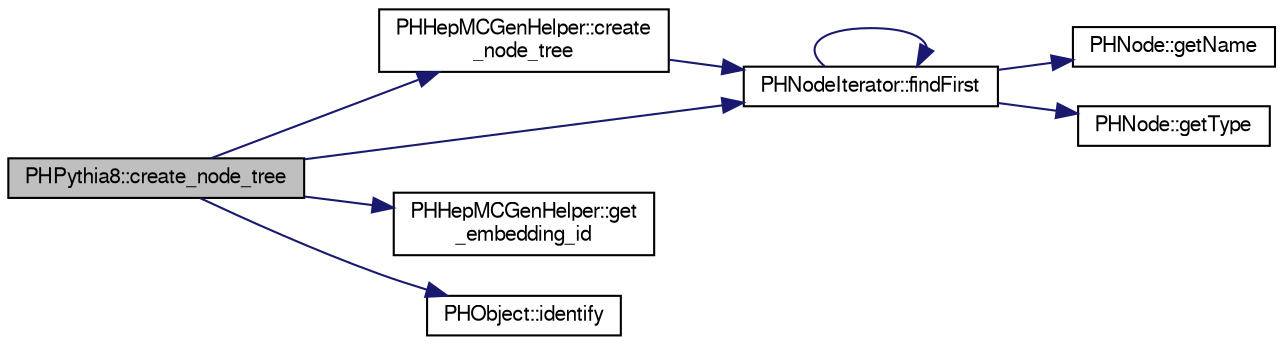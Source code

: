 digraph "PHPythia8::create_node_tree"
{
  bgcolor="transparent";
  edge [fontname="FreeSans",fontsize="10",labelfontname="FreeSans",labelfontsize="10"];
  node [fontname="FreeSans",fontsize="10",shape=record];
  rankdir="LR";
  Node1 [label="PHPythia8::create_node_tree",height=0.2,width=0.4,color="black", fillcolor="grey75", style="filled" fontcolor="black"];
  Node1 -> Node2 [color="midnightblue",fontsize="10",style="solid",fontname="FreeSans"];
  Node2 [label="PHHepMCGenHelper::create\l_node_tree",height=0.2,width=0.4,color="black",URL="$dd/d2a/classPHHepMCGenHelper.html#a78f26357d1f0720a4bfa89589a3c4eff",tooltip="init interface nodes "];
  Node2 -> Node3 [color="midnightblue",fontsize="10",style="solid",fontname="FreeSans"];
  Node3 [label="PHNodeIterator::findFirst",height=0.2,width=0.4,color="black",URL="$d5/d07/classPHNodeIterator.html#aea98bf8619af59b1212a94fb32106baa"];
  Node3 -> Node3 [color="midnightblue",fontsize="10",style="solid",fontname="FreeSans"];
  Node3 -> Node4 [color="midnightblue",fontsize="10",style="solid",fontname="FreeSans"];
  Node4 [label="PHNode::getName",height=0.2,width=0.4,color="black",URL="$dc/d82/classPHNode.html#aca3576f926a4401eddc3d88bf0ce0de3"];
  Node3 -> Node5 [color="midnightblue",fontsize="10",style="solid",fontname="FreeSans"];
  Node5 [label="PHNode::getType",height=0.2,width=0.4,color="black",URL="$dc/d82/classPHNode.html#a4ab1f90aed955a652813bfe377087bda"];
  Node1 -> Node3 [color="midnightblue",fontsize="10",style="solid",fontname="FreeSans"];
  Node1 -> Node6 [color="midnightblue",fontsize="10",style="solid",fontname="FreeSans"];
  Node6 [label="PHHepMCGenHelper::get\l_embedding_id",height=0.2,width=0.4,color="black",URL="$dd/d2a/classPHHepMCGenHelper.html#ac7cd24ce28d07d1fa3459688fc8c407b"];
  Node1 -> Node7 [color="midnightblue",fontsize="10",style="solid",fontname="FreeSans"];
  Node7 [label="PHObject::identify",height=0.2,width=0.4,color="black",URL="$d9/d24/classPHObject.html#a83a7b0e5681a0f4f92814692f1bf3375"];
}
